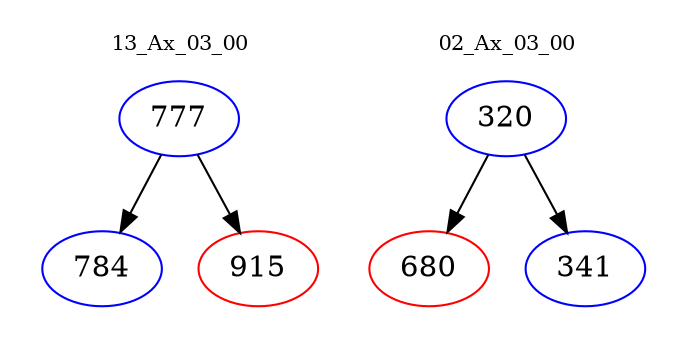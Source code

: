 digraph{
subgraph cluster_0 {
color = white
label = "13_Ax_03_00";
fontsize=10;
T0_777 [label="777", color="blue"]
T0_777 -> T0_784 [color="black"]
T0_784 [label="784", color="blue"]
T0_777 -> T0_915 [color="black"]
T0_915 [label="915", color="red"]
}
subgraph cluster_1 {
color = white
label = "02_Ax_03_00";
fontsize=10;
T1_320 [label="320", color="blue"]
T1_320 -> T1_680 [color="black"]
T1_680 [label="680", color="red"]
T1_320 -> T1_341 [color="black"]
T1_341 [label="341", color="blue"]
}
}
